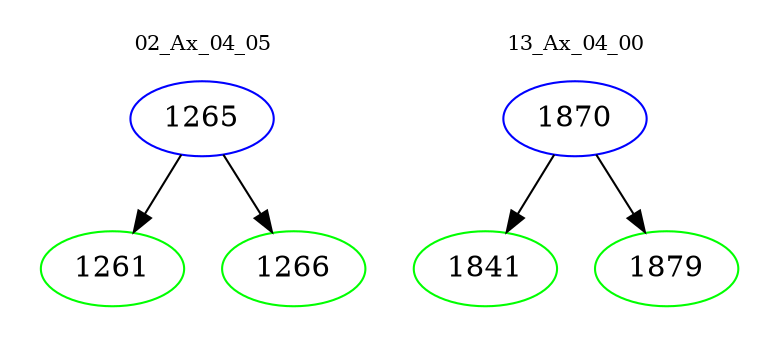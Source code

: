 digraph{
subgraph cluster_0 {
color = white
label = "02_Ax_04_05";
fontsize=10;
T0_1265 [label="1265", color="blue"]
T0_1265 -> T0_1261 [color="black"]
T0_1261 [label="1261", color="green"]
T0_1265 -> T0_1266 [color="black"]
T0_1266 [label="1266", color="green"]
}
subgraph cluster_1 {
color = white
label = "13_Ax_04_00";
fontsize=10;
T1_1870 [label="1870", color="blue"]
T1_1870 -> T1_1841 [color="black"]
T1_1841 [label="1841", color="green"]
T1_1870 -> T1_1879 [color="black"]
T1_1879 [label="1879", color="green"]
}
}
